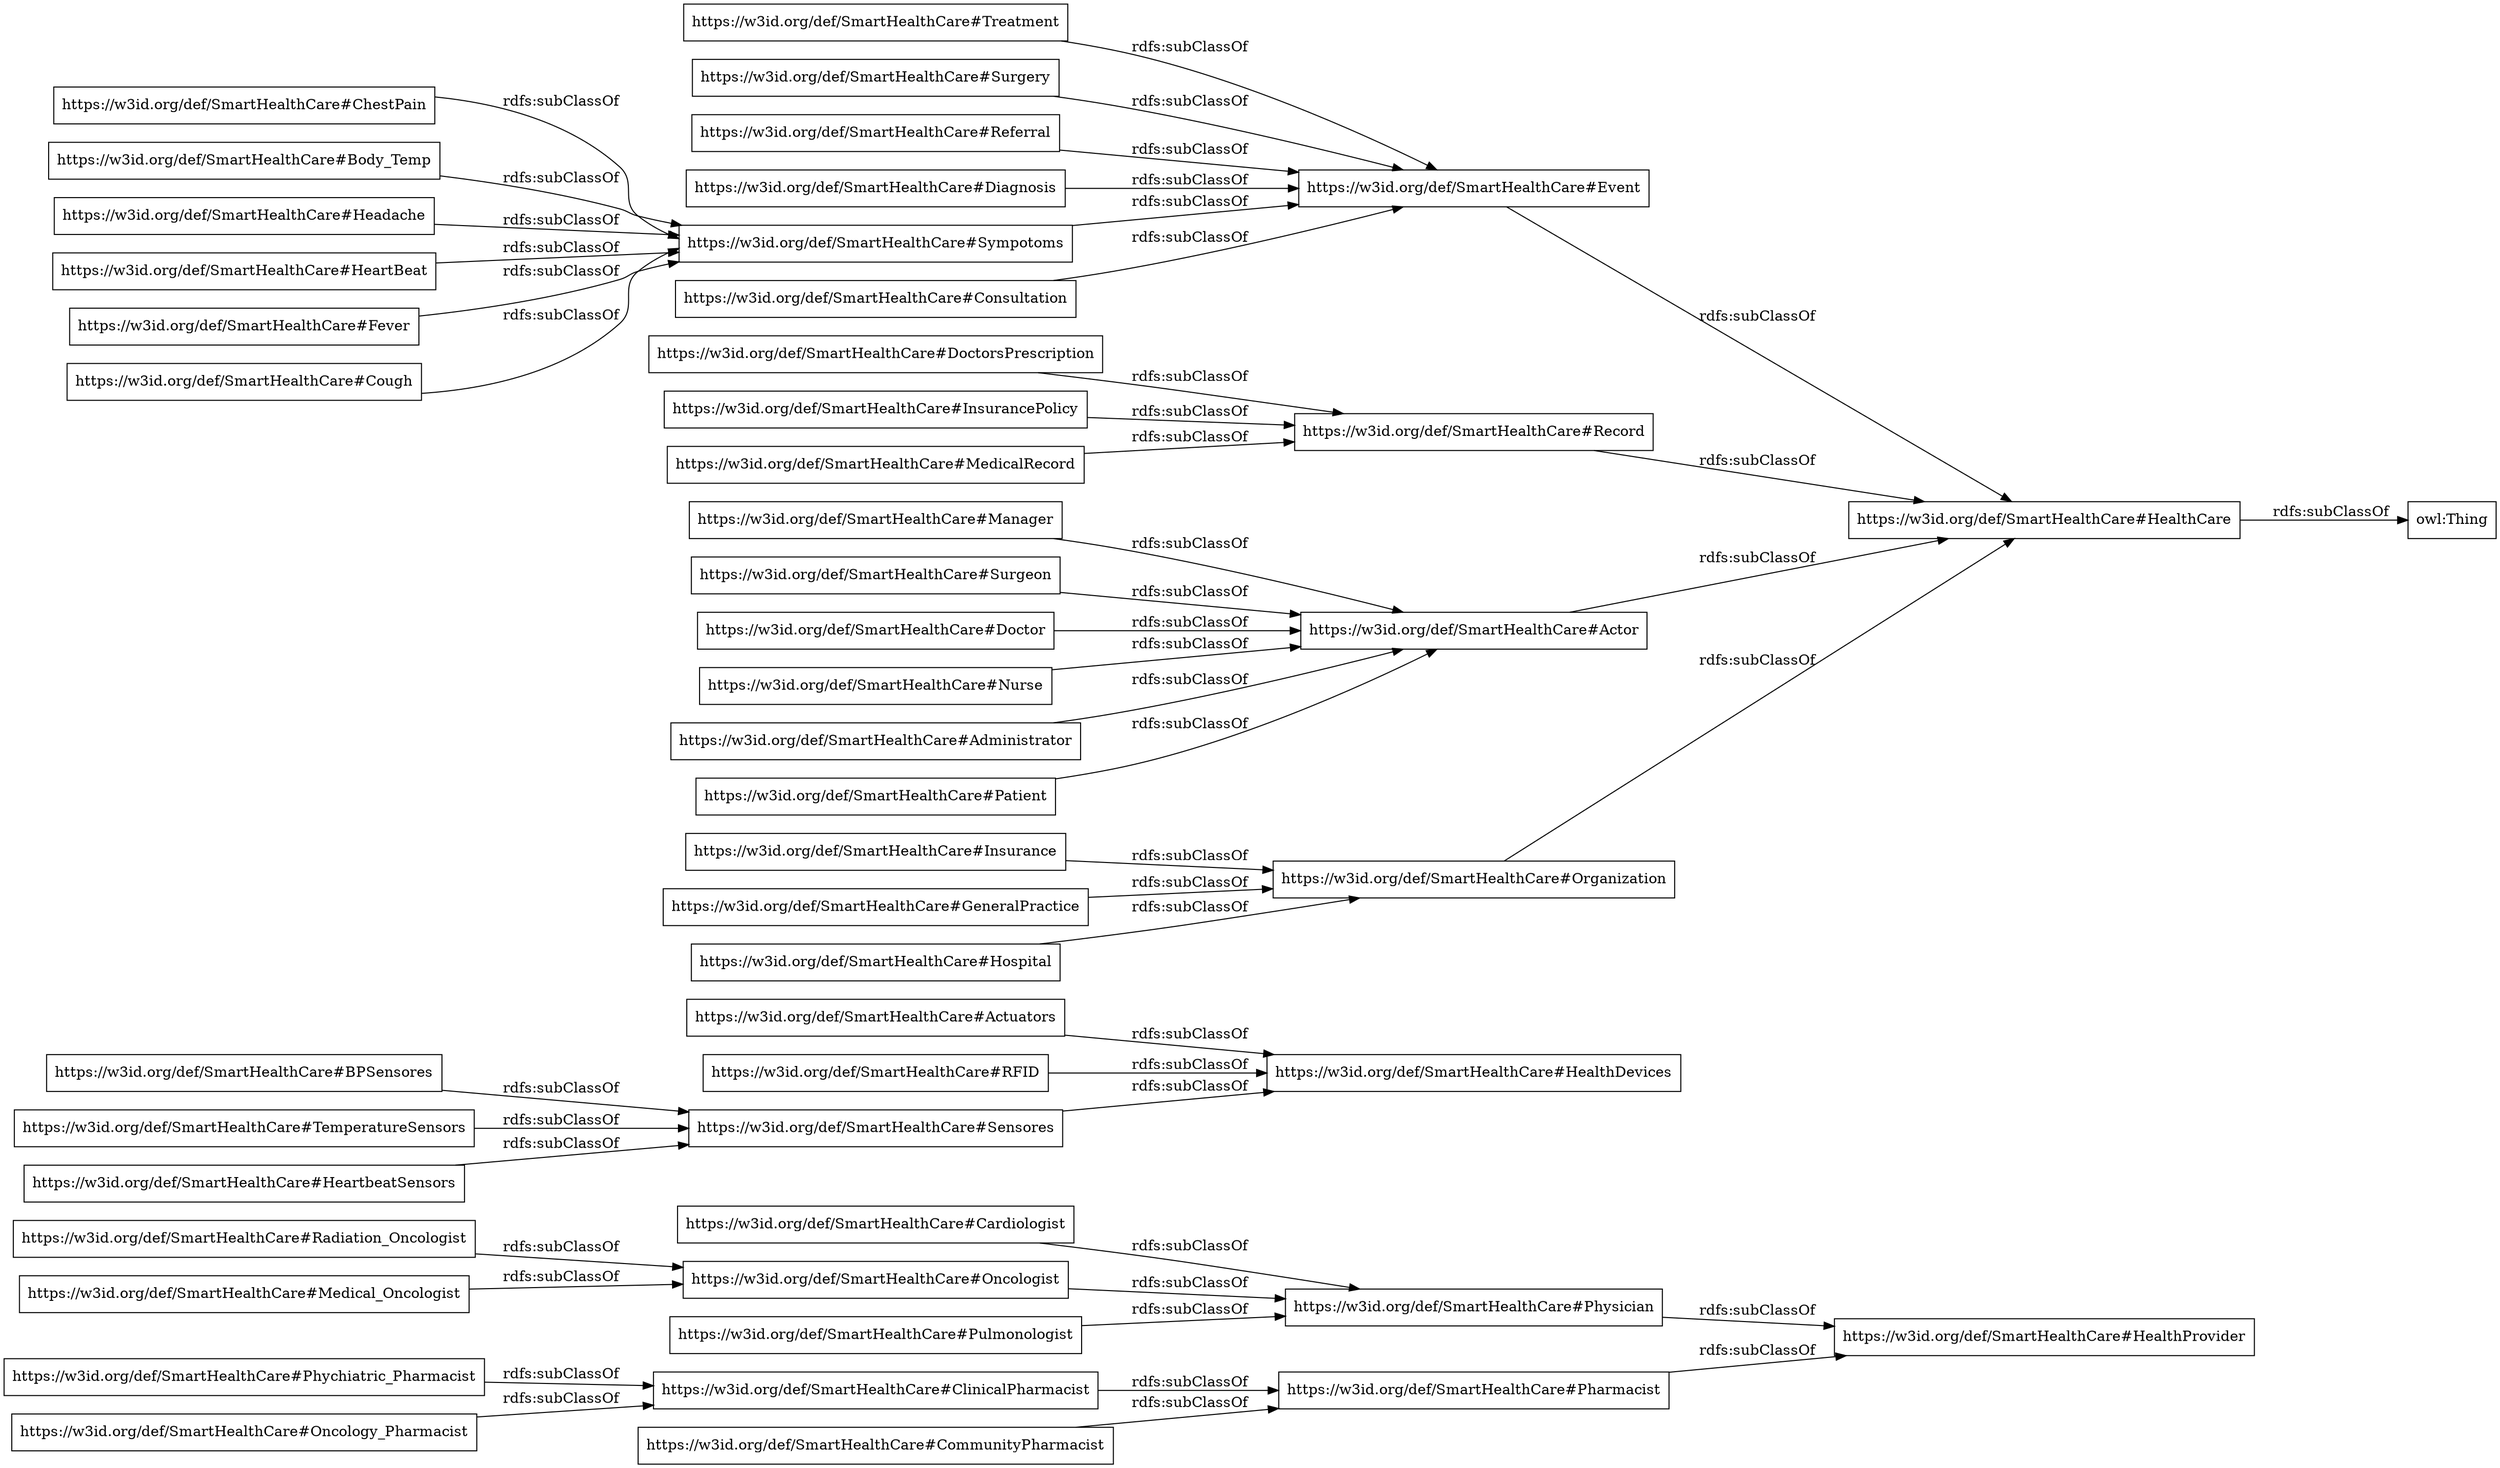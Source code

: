 digraph ar2dtool_diagram { 
rankdir=LR;
size="1000"
node [shape = rectangle, color="black"]; "https://w3id.org/def/SmartHealthCare#HealthProvider" "https://w3id.org/def/SmartHealthCare#Actuators" "https://w3id.org/def/SmartHealthCare#Cardiologist" "https://w3id.org/def/SmartHealthCare#RFID" "https://w3id.org/def/SmartHealthCare#Insurance" "https://w3id.org/def/SmartHealthCare#ChestPain" "https://w3id.org/def/SmartHealthCare#BPSensores" "https://w3id.org/def/SmartHealthCare#Manager" "https://w3id.org/def/SmartHealthCare#HealthDevices" "https://w3id.org/def/SmartHealthCare#Phychiatric_Pharmacist" "https://w3id.org/def/SmartHealthCare#Body_Temp" "https://w3id.org/def/SmartHealthCare#Headache" "https://w3id.org/def/SmartHealthCare#Event" "https://w3id.org/def/SmartHealthCare#DoctorsPrescription" "https://w3id.org/def/SmartHealthCare#Treatment" "https://w3id.org/def/SmartHealthCare#Surgeon" "https://w3id.org/def/SmartHealthCare#InsurancePolicy" "https://w3id.org/def/SmartHealthCare#Surgery" "https://w3id.org/def/SmartHealthCare#ClinicalPharmacist" "https://w3id.org/def/SmartHealthCare#Physician" "https://w3id.org/def/SmartHealthCare#Oncologist" "https://w3id.org/def/SmartHealthCare#Radiation_Oncologist" "https://w3id.org/def/SmartHealthCare#Referral" "https://w3id.org/def/SmartHealthCare#Pharmacist" "https://w3id.org/def/SmartHealthCare#Medical_Oncologist" "https://w3id.org/def/SmartHealthCare#HeartBeat" "https://w3id.org/def/SmartHealthCare#Doctor" "https://w3id.org/def/SmartHealthCare#CommunityPharmacist" "https://w3id.org/def/SmartHealthCare#Hospital" "https://w3id.org/def/SmartHealthCare#Nurse" "https://w3id.org/def/SmartHealthCare#Record" "https://w3id.org/def/SmartHealthCare#Oncology_Pharmacist" "https://w3id.org/def/SmartHealthCare#TemperatureSensors" "https://w3id.org/def/SmartHealthCare#Pulmonologist" "https://w3id.org/def/SmartHealthCare#Fever" "https://w3id.org/def/SmartHealthCare#HeartbeatSensors" "https://w3id.org/def/SmartHealthCare#Diagnosis" "https://w3id.org/def/SmartHealthCare#Sympotoms" "https://w3id.org/def/SmartHealthCare#MedicalRecord" "https://w3id.org/def/SmartHealthCare#Sensores" "https://w3id.org/def/SmartHealthCare#HealthCare" "https://w3id.org/def/SmartHealthCare#Administrator" "https://w3id.org/def/SmartHealthCare#GeneralPractice" "https://w3id.org/def/SmartHealthCare#Cough" "https://w3id.org/def/SmartHealthCare#Organization" "https://w3id.org/def/SmartHealthCare#Actor" "https://w3id.org/def/SmartHealthCare#Patient" "https://w3id.org/def/SmartHealthCare#Consultation" ; /*classes style*/
	"https://w3id.org/def/SmartHealthCare#RFID" -> "https://w3id.org/def/SmartHealthCare#HealthDevices" [ label = "rdfs:subClassOf" ];
	"https://w3id.org/def/SmartHealthCare#Cough" -> "https://w3id.org/def/SmartHealthCare#Sympotoms" [ label = "rdfs:subClassOf" ];
	"https://w3id.org/def/SmartHealthCare#Medical_Oncologist" -> "https://w3id.org/def/SmartHealthCare#Oncologist" [ label = "rdfs:subClassOf" ];
	"https://w3id.org/def/SmartHealthCare#BPSensores" -> "https://w3id.org/def/SmartHealthCare#Sensores" [ label = "rdfs:subClassOf" ];
	"https://w3id.org/def/SmartHealthCare#DoctorsPrescription" -> "https://w3id.org/def/SmartHealthCare#Record" [ label = "rdfs:subClassOf" ];
	"https://w3id.org/def/SmartHealthCare#MedicalRecord" -> "https://w3id.org/def/SmartHealthCare#Record" [ label = "rdfs:subClassOf" ];
	"https://w3id.org/def/SmartHealthCare#InsurancePolicy" -> "https://w3id.org/def/SmartHealthCare#Record" [ label = "rdfs:subClassOf" ];
	"https://w3id.org/def/SmartHealthCare#HeartBeat" -> "https://w3id.org/def/SmartHealthCare#Sympotoms" [ label = "rdfs:subClassOf" ];
	"https://w3id.org/def/SmartHealthCare#ClinicalPharmacist" -> "https://w3id.org/def/SmartHealthCare#Pharmacist" [ label = "rdfs:subClassOf" ];
	"https://w3id.org/def/SmartHealthCare#Phychiatric_Pharmacist" -> "https://w3id.org/def/SmartHealthCare#ClinicalPharmacist" [ label = "rdfs:subClassOf" ];
	"https://w3id.org/def/SmartHealthCare#Surgeon" -> "https://w3id.org/def/SmartHealthCare#Actor" [ label = "rdfs:subClassOf" ];
	"https://w3id.org/def/SmartHealthCare#Cardiologist" -> "https://w3id.org/def/SmartHealthCare#Physician" [ label = "rdfs:subClassOf" ];
	"https://w3id.org/def/SmartHealthCare#Doctor" -> "https://w3id.org/def/SmartHealthCare#Actor" [ label = "rdfs:subClassOf" ];
	"https://w3id.org/def/SmartHealthCare#HealthCare" -> "owl:Thing" [ label = "rdfs:subClassOf" ];
	"https://w3id.org/def/SmartHealthCare#Treatment" -> "https://w3id.org/def/SmartHealthCare#Event" [ label = "rdfs:subClassOf" ];
	"https://w3id.org/def/SmartHealthCare#CommunityPharmacist" -> "https://w3id.org/def/SmartHealthCare#Pharmacist" [ label = "rdfs:subClassOf" ];
	"https://w3id.org/def/SmartHealthCare#Hospital" -> "https://w3id.org/def/SmartHealthCare#Organization" [ label = "rdfs:subClassOf" ];
	"https://w3id.org/def/SmartHealthCare#Referral" -> "https://w3id.org/def/SmartHealthCare#Event" [ label = "rdfs:subClassOf" ];
	"https://w3id.org/def/SmartHealthCare#Insurance" -> "https://w3id.org/def/SmartHealthCare#Organization" [ label = "rdfs:subClassOf" ];
	"https://w3id.org/def/SmartHealthCare#Organization" -> "https://w3id.org/def/SmartHealthCare#HealthCare" [ label = "rdfs:subClassOf" ];
	"https://w3id.org/def/SmartHealthCare#ChestPain" -> "https://w3id.org/def/SmartHealthCare#Sympotoms" [ label = "rdfs:subClassOf" ];
	"https://w3id.org/def/SmartHealthCare#Diagnosis" -> "https://w3id.org/def/SmartHealthCare#Event" [ label = "rdfs:subClassOf" ];
	"https://w3id.org/def/SmartHealthCare#Administrator" -> "https://w3id.org/def/SmartHealthCare#Actor" [ label = "rdfs:subClassOf" ];
	"https://w3id.org/def/SmartHealthCare#Physician" -> "https://w3id.org/def/SmartHealthCare#HealthProvider" [ label = "rdfs:subClassOf" ];
	"https://w3id.org/def/SmartHealthCare#Oncology_Pharmacist" -> "https://w3id.org/def/SmartHealthCare#ClinicalPharmacist" [ label = "rdfs:subClassOf" ];
	"https://w3id.org/def/SmartHealthCare#Sensores" -> "https://w3id.org/def/SmartHealthCare#HealthDevices" [ label = "rdfs:subClassOf" ];
	"https://w3id.org/def/SmartHealthCare#Record" -> "https://w3id.org/def/SmartHealthCare#HealthCare" [ label = "rdfs:subClassOf" ];
	"https://w3id.org/def/SmartHealthCare#Nurse" -> "https://w3id.org/def/SmartHealthCare#Actor" [ label = "rdfs:subClassOf" ];
	"https://w3id.org/def/SmartHealthCare#Event" -> "https://w3id.org/def/SmartHealthCare#HealthCare" [ label = "rdfs:subClassOf" ];
	"https://w3id.org/def/SmartHealthCare#Actuators" -> "https://w3id.org/def/SmartHealthCare#HealthDevices" [ label = "rdfs:subClassOf" ];
	"https://w3id.org/def/SmartHealthCare#Headache" -> "https://w3id.org/def/SmartHealthCare#Sympotoms" [ label = "rdfs:subClassOf" ];
	"https://w3id.org/def/SmartHealthCare#Pharmacist" -> "https://w3id.org/def/SmartHealthCare#HealthProvider" [ label = "rdfs:subClassOf" ];
	"https://w3id.org/def/SmartHealthCare#Actor" -> "https://w3id.org/def/SmartHealthCare#HealthCare" [ label = "rdfs:subClassOf" ];
	"https://w3id.org/def/SmartHealthCare#GeneralPractice" -> "https://w3id.org/def/SmartHealthCare#Organization" [ label = "rdfs:subClassOf" ];
	"https://w3id.org/def/SmartHealthCare#Manager" -> "https://w3id.org/def/SmartHealthCare#Actor" [ label = "rdfs:subClassOf" ];
	"https://w3id.org/def/SmartHealthCare#Surgery" -> "https://w3id.org/def/SmartHealthCare#Event" [ label = "rdfs:subClassOf" ];
	"https://w3id.org/def/SmartHealthCare#HeartbeatSensors" -> "https://w3id.org/def/SmartHealthCare#Sensores" [ label = "rdfs:subClassOf" ];
	"https://w3id.org/def/SmartHealthCare#Oncologist" -> "https://w3id.org/def/SmartHealthCare#Physician" [ label = "rdfs:subClassOf" ];
	"https://w3id.org/def/SmartHealthCare#TemperatureSensors" -> "https://w3id.org/def/SmartHealthCare#Sensores" [ label = "rdfs:subClassOf" ];
	"https://w3id.org/def/SmartHealthCare#Consultation" -> "https://w3id.org/def/SmartHealthCare#Event" [ label = "rdfs:subClassOf" ];
	"https://w3id.org/def/SmartHealthCare#Pulmonologist" -> "https://w3id.org/def/SmartHealthCare#Physician" [ label = "rdfs:subClassOf" ];
	"https://w3id.org/def/SmartHealthCare#Patient" -> "https://w3id.org/def/SmartHealthCare#Actor" [ label = "rdfs:subClassOf" ];
	"https://w3id.org/def/SmartHealthCare#Radiation_Oncologist" -> "https://w3id.org/def/SmartHealthCare#Oncologist" [ label = "rdfs:subClassOf" ];
	"https://w3id.org/def/SmartHealthCare#Sympotoms" -> "https://w3id.org/def/SmartHealthCare#Event" [ label = "rdfs:subClassOf" ];
	"https://w3id.org/def/SmartHealthCare#Body_Temp" -> "https://w3id.org/def/SmartHealthCare#Sympotoms" [ label = "rdfs:subClassOf" ];
	"https://w3id.org/def/SmartHealthCare#Fever" -> "https://w3id.org/def/SmartHealthCare#Sympotoms" [ label = "rdfs:subClassOf" ];

}
